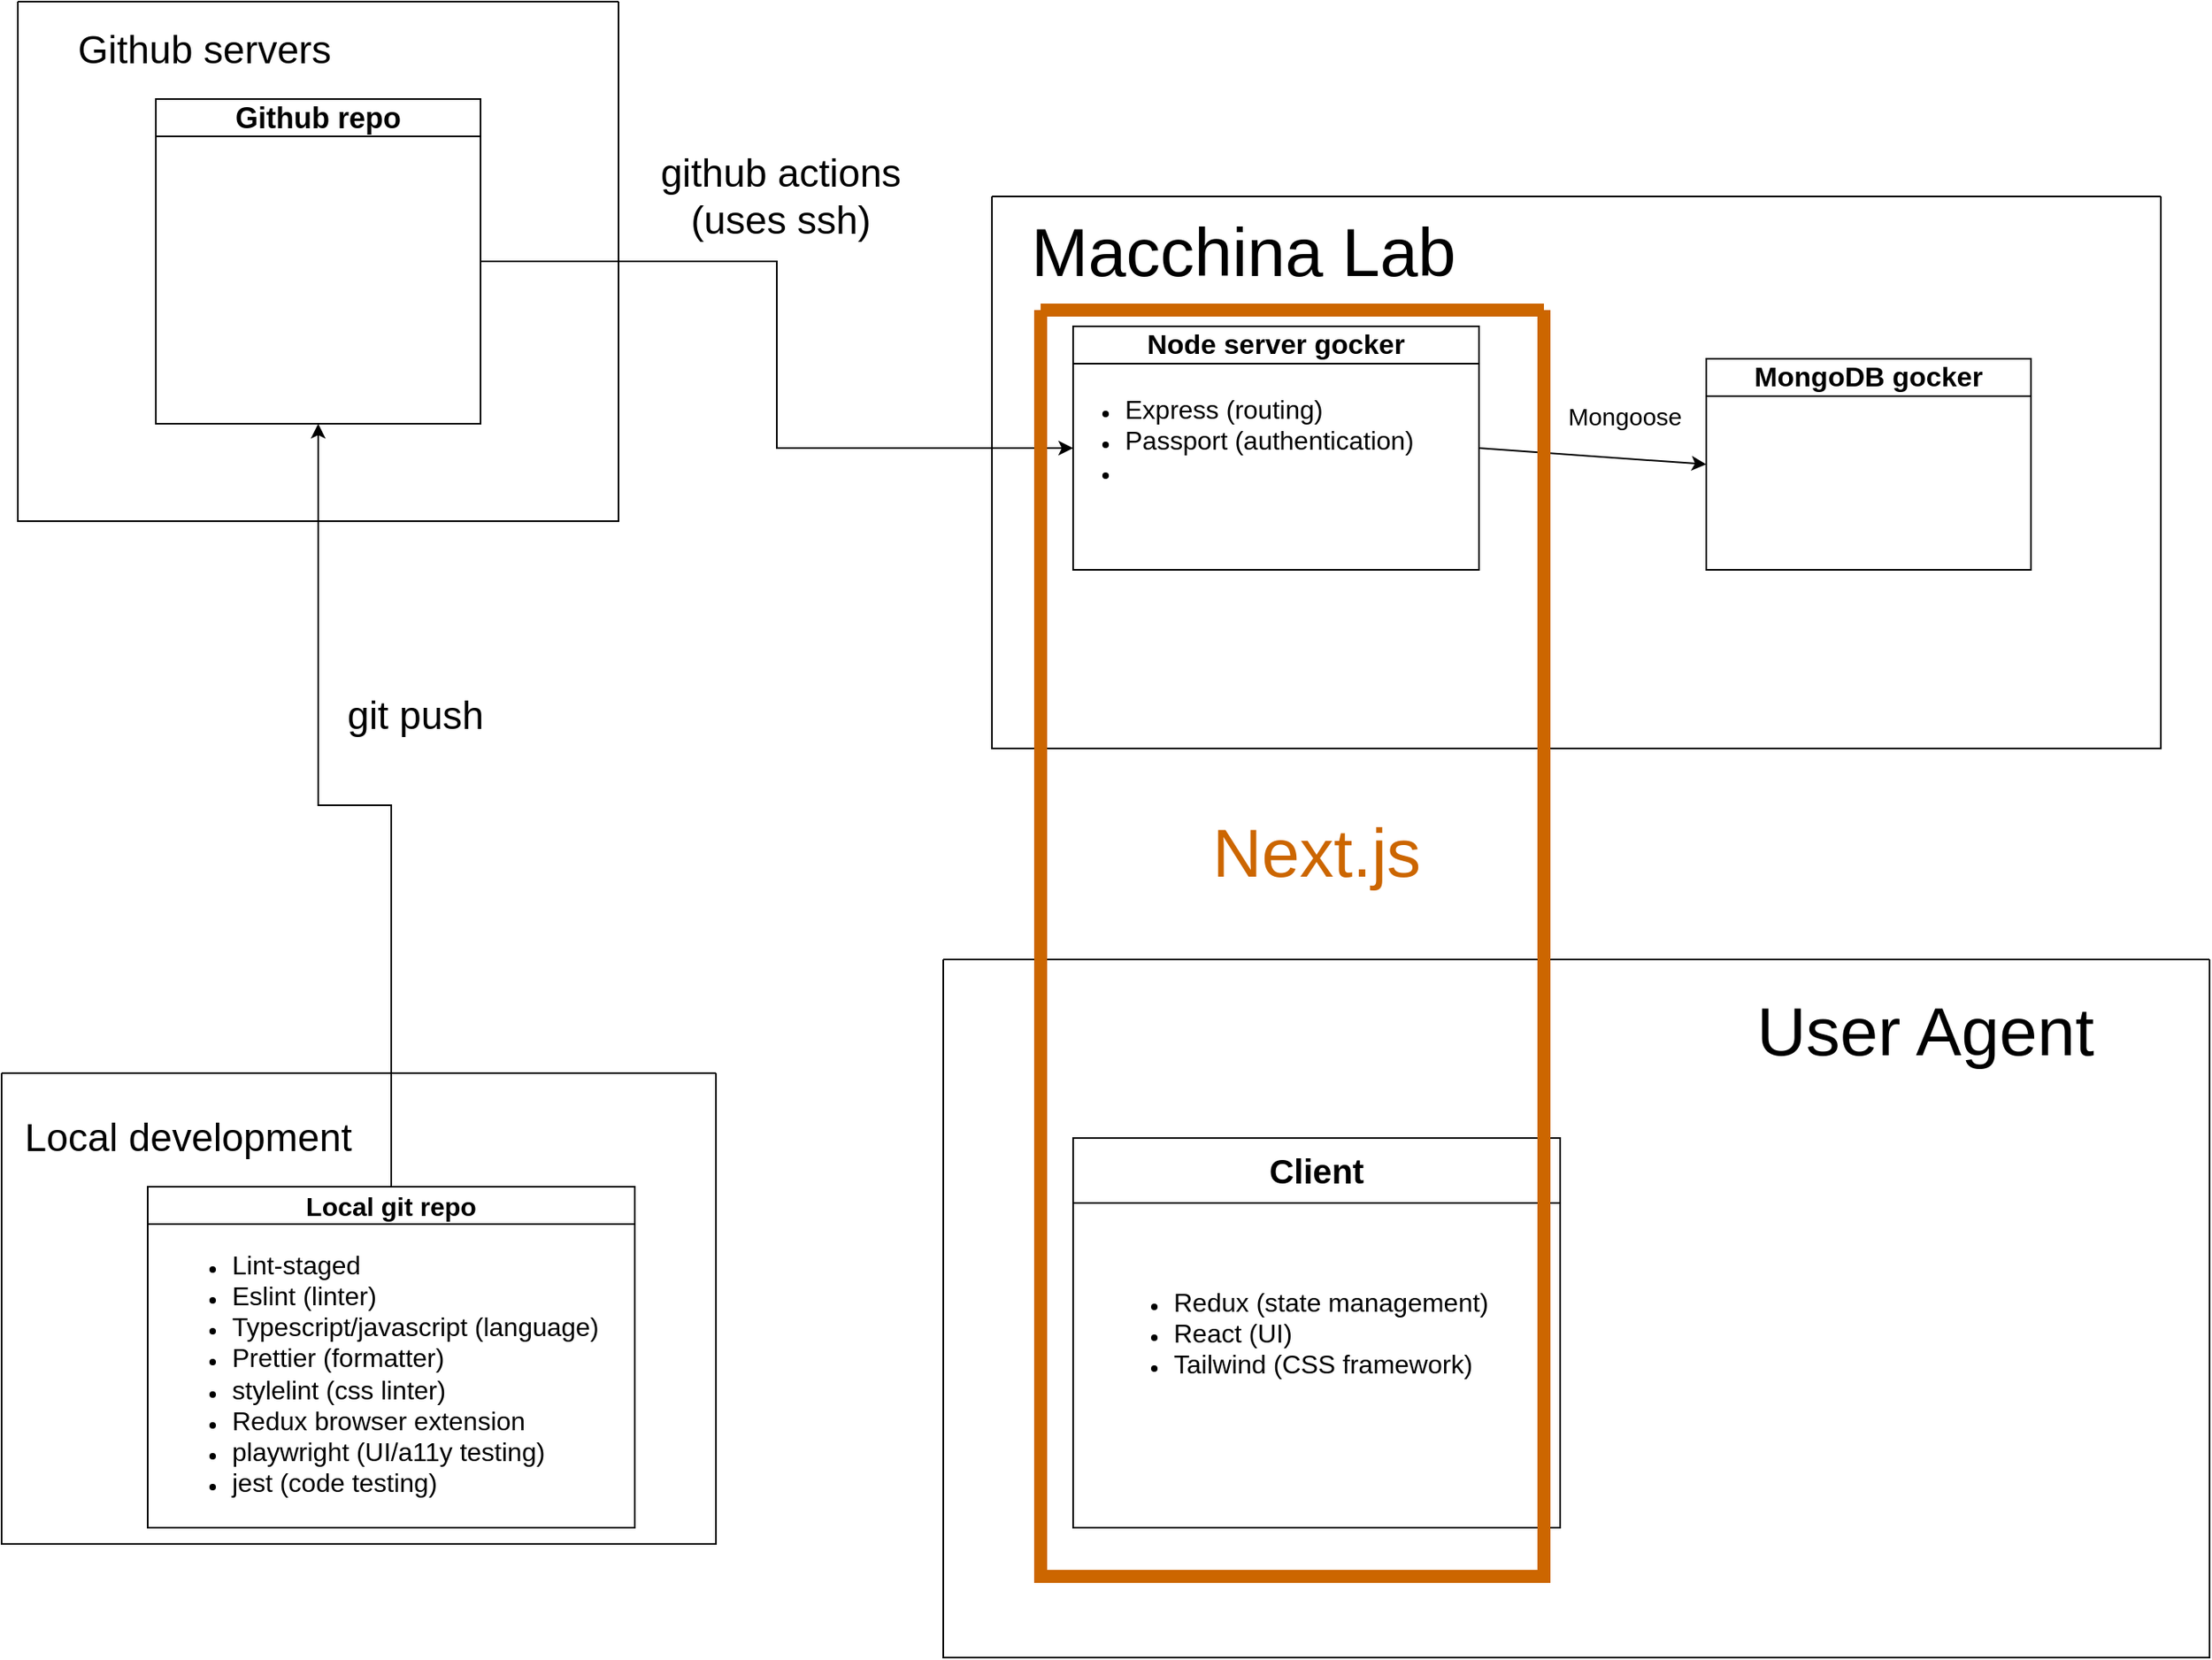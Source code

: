 <mxfile version="24.7.16">
  <diagram id="C5RBs43oDa-KdzZeNtuy" name="Page-1">
    <mxGraphModel dx="2327" dy="757" grid="1" gridSize="10" guides="1" tooltips="1" connect="1" arrows="1" fold="1" page="1" pageScale="1" pageWidth="827" pageHeight="1169" math="0" shadow="0">
      <root>
        <mxCell id="WIyWlLk6GJQsqaUBKTNV-0" />
        <mxCell id="WIyWlLk6GJQsqaUBKTNV-1" parent="WIyWlLk6GJQsqaUBKTNV-0" />
        <mxCell id="JqH5RjJsTUU8XQsT0f6L-1" value="&lt;font style=&quot;font-size: 17px;&quot;&gt;Node server gocker&lt;/font&gt;" style="swimlane;whiteSpace=wrap;html=1;startSize=23;" vertex="1" parent="WIyWlLk6GJQsqaUBKTNV-1">
          <mxGeometry x="200" y="220" width="250" height="150" as="geometry" />
        </mxCell>
        <mxCell id="JqH5RjJsTUU8XQsT0f6L-2" value="&lt;div&gt;&lt;br&gt;&lt;/div&gt;" style="text;html=1;align=center;verticalAlign=middle;resizable=0;points=[];autosize=1;strokeColor=none;fillColor=none;" vertex="1" parent="JqH5RjJsTUU8XQsT0f6L-1">
          <mxGeometry x="90" y="45" width="20" height="30" as="geometry" />
        </mxCell>
        <mxCell id="JqH5RjJsTUU8XQsT0f6L-4" value="&lt;font style=&quot;font-size: 17px;&quot;&gt;MongoDB gocker&lt;/font&gt;" style="swimlane;whiteSpace=wrap;html=1;startSize=23;" vertex="1" parent="WIyWlLk6GJQsqaUBKTNV-1">
          <mxGeometry x="590" y="240" width="200" height="130" as="geometry" />
        </mxCell>
        <mxCell id="JqH5RjJsTUU8XQsT0f6L-5" value="&lt;div&gt;&lt;br&gt;&lt;/div&gt;" style="text;html=1;align=center;verticalAlign=middle;resizable=0;points=[];autosize=1;strokeColor=none;fillColor=none;" vertex="1" parent="JqH5RjJsTUU8XQsT0f6L-4">
          <mxGeometry x="90" y="45" width="20" height="30" as="geometry" />
        </mxCell>
        <mxCell id="JqH5RjJsTUU8XQsT0f6L-6" value="" style="endArrow=classic;html=1;rounded=0;exitX=1;exitY=0.5;exitDx=0;exitDy=0;entryX=0;entryY=0.5;entryDx=0;entryDy=0;" edge="1" parent="WIyWlLk6GJQsqaUBKTNV-1" source="JqH5RjJsTUU8XQsT0f6L-1" target="JqH5RjJsTUU8XQsT0f6L-4">
          <mxGeometry width="50" height="50" relative="1" as="geometry">
            <mxPoint x="480" y="320" as="sourcePoint" />
            <mxPoint x="530" y="270" as="targetPoint" />
          </mxGeometry>
        </mxCell>
        <mxCell id="JqH5RjJsTUU8XQsT0f6L-10" value="" style="swimlane;startSize=0;" vertex="1" parent="WIyWlLk6GJQsqaUBKTNV-1">
          <mxGeometry x="150" y="140" width="720" height="340" as="geometry" />
        </mxCell>
        <mxCell id="JqH5RjJsTUU8XQsT0f6L-11" value="&lt;font style=&quot;font-size: 42px;&quot;&gt;Macchina Lab&lt;/font&gt;" style="text;html=1;align=center;verticalAlign=middle;whiteSpace=wrap;rounded=0;" vertex="1" parent="JqH5RjJsTUU8XQsT0f6L-10">
          <mxGeometry x="10" y="10" width="290" height="50" as="geometry" />
        </mxCell>
        <mxCell id="JqH5RjJsTUU8XQsT0f6L-27" value="&lt;ul style=&quot;&quot;&gt;&lt;li style=&quot;&quot;&gt;&lt;span style=&quot;font-size: 16px;&quot;&gt;Express (routing)&lt;/span&gt;&lt;/li&gt;&lt;li style=&quot;&quot;&gt;&lt;span style=&quot;font-size: 16px;&quot;&gt;Passport (authentication)&lt;/span&gt;&lt;/li&gt;&lt;li style=&quot;&quot;&gt;&lt;span style=&quot;font-size: 16px;&quot;&gt;&lt;br&gt;&lt;/span&gt;&lt;/li&gt;&lt;/ul&gt;" style="text;html=1;align=left;verticalAlign=middle;resizable=0;points=[];autosize=1;strokeColor=none;fillColor=none;" vertex="1" parent="JqH5RjJsTUU8XQsT0f6L-10">
          <mxGeometry x="40" y="100" width="240" height="100" as="geometry" />
        </mxCell>
        <mxCell id="JqH5RjJsTUU8XQsT0f6L-7" value="&lt;font style=&quot;font-size: 15px;&quot;&gt;Mongoose&lt;/font&gt;" style="text;html=1;align=center;verticalAlign=middle;whiteSpace=wrap;rounded=0;" vertex="1" parent="JqH5RjJsTUU8XQsT0f6L-10">
          <mxGeometry x="360" y="120" width="60" height="30" as="geometry" />
        </mxCell>
        <mxCell id="JqH5RjJsTUU8XQsT0f6L-12" value="" style="swimlane;startSize=0;" vertex="1" parent="WIyWlLk6GJQsqaUBKTNV-1">
          <mxGeometry x="-450" y="20" width="370" height="320" as="geometry" />
        </mxCell>
        <mxCell id="JqH5RjJsTUU8XQsT0f6L-8" value="&lt;font style=&quot;font-size: 18px;&quot;&gt;Github repo&lt;/font&gt;" style="swimlane;whiteSpace=wrap;html=1;startSize=23;" vertex="1" parent="JqH5RjJsTUU8XQsT0f6L-12">
          <mxGeometry x="85" y="60" width="200" height="200" as="geometry" />
        </mxCell>
        <mxCell id="JqH5RjJsTUU8XQsT0f6L-14" value="&lt;font style=&quot;font-size: 24px;&quot;&gt;Github servers&lt;/font&gt;" style="text;html=1;align=center;verticalAlign=middle;whiteSpace=wrap;rounded=0;" vertex="1" parent="JqH5RjJsTUU8XQsT0f6L-12">
          <mxGeometry x="20" y="10" width="190" height="40" as="geometry" />
        </mxCell>
        <mxCell id="JqH5RjJsTUU8XQsT0f6L-15" value="" style="swimlane;startSize=0;" vertex="1" parent="WIyWlLk6GJQsqaUBKTNV-1">
          <mxGeometry x="-460" y="680" width="440" height="290" as="geometry" />
        </mxCell>
        <mxCell id="JqH5RjJsTUU8XQsT0f6L-16" value="&lt;font style=&quot;font-size: 24px;&quot;&gt;Local development&lt;/font&gt;" style="text;html=1;align=center;verticalAlign=middle;whiteSpace=wrap;rounded=0;" vertex="1" parent="JqH5RjJsTUU8XQsT0f6L-15">
          <mxGeometry x="10" y="20" width="210" height="40" as="geometry" />
        </mxCell>
        <mxCell id="JqH5RjJsTUU8XQsT0f6L-17" value="&lt;font style=&quot;font-size: 16px;&quot;&gt;Local git repo&lt;/font&gt;" style="swimlane;whiteSpace=wrap;html=1;" vertex="1" parent="JqH5RjJsTUU8XQsT0f6L-15">
          <mxGeometry x="90" y="70" width="300" height="210" as="geometry" />
        </mxCell>
        <mxCell id="JqH5RjJsTUU8XQsT0f6L-28" value="&lt;ul style=&quot;&quot;&gt;&lt;li style=&quot;&quot;&gt;&lt;span style=&quot;font-size: 16px;&quot;&gt;Lint-staged&lt;/span&gt;&lt;/li&gt;&lt;li style=&quot;&quot;&gt;&lt;span style=&quot;font-size: 16px;&quot;&gt;Eslint (linter)&lt;/span&gt;&lt;/li&gt;&lt;li style=&quot;&quot;&gt;&lt;span style=&quot;font-size: 16px;&quot;&gt;Typescript/javascript (language)&lt;/span&gt;&lt;/li&gt;&lt;li style=&quot;&quot;&gt;&lt;span style=&quot;font-size: 16px;&quot;&gt;Prettier (formatter)&lt;/span&gt;&lt;/li&gt;&lt;li style=&quot;&quot;&gt;&lt;span style=&quot;font-size: 16px;&quot;&gt;stylelint (css linter)&lt;/span&gt;&lt;/li&gt;&lt;li style=&quot;&quot;&gt;&lt;span style=&quot;font-size: 16px;&quot;&gt;Redux browser extension&lt;/span&gt;&lt;/li&gt;&lt;li style=&quot;&quot;&gt;&lt;span style=&quot;font-size: 16px;&quot;&gt;playwright (UI/a11y testing)&lt;/span&gt;&lt;/li&gt;&lt;li style=&quot;&quot;&gt;&lt;span style=&quot;font-size: 16px;&quot;&gt;jest (code testing)&lt;/span&gt;&lt;/li&gt;&lt;/ul&gt;" style="text;html=1;align=left;verticalAlign=middle;resizable=0;points=[];autosize=1;strokeColor=none;fillColor=none;" vertex="1" parent="JqH5RjJsTUU8XQsT0f6L-17">
          <mxGeometry x="10" y="20" width="290" height="190" as="geometry" />
        </mxCell>
        <mxCell id="JqH5RjJsTUU8XQsT0f6L-19" style="edgeStyle=orthogonalEdgeStyle;rounded=0;orthogonalLoop=1;jettySize=auto;html=1;exitX=0.5;exitY=0;exitDx=0;exitDy=0;entryX=0.5;entryY=1;entryDx=0;entryDy=0;" edge="1" parent="WIyWlLk6GJQsqaUBKTNV-1" source="JqH5RjJsTUU8XQsT0f6L-17" target="JqH5RjJsTUU8XQsT0f6L-8">
          <mxGeometry relative="1" as="geometry" />
        </mxCell>
        <mxCell id="JqH5RjJsTUU8XQsT0f6L-20" value="&lt;font style=&quot;font-size: 24px;&quot;&gt;git push&lt;/font&gt;" style="text;html=1;align=center;verticalAlign=middle;whiteSpace=wrap;rounded=0;" vertex="1" parent="WIyWlLk6GJQsqaUBKTNV-1">
          <mxGeometry x="-250" y="440" width="90" height="40" as="geometry" />
        </mxCell>
        <mxCell id="JqH5RjJsTUU8XQsT0f6L-21" style="edgeStyle=orthogonalEdgeStyle;rounded=0;orthogonalLoop=1;jettySize=auto;html=1;exitX=1;exitY=0.5;exitDx=0;exitDy=0;entryX=0;entryY=0.5;entryDx=0;entryDy=0;" edge="1" parent="WIyWlLk6GJQsqaUBKTNV-1" source="JqH5RjJsTUU8XQsT0f6L-8" target="JqH5RjJsTUU8XQsT0f6L-1">
          <mxGeometry relative="1" as="geometry" />
        </mxCell>
        <mxCell id="JqH5RjJsTUU8XQsT0f6L-22" value="&lt;font style=&quot;font-size: 24px;&quot;&gt;github actions (uses ssh)&lt;/font&gt;" style="text;html=1;align=center;verticalAlign=middle;whiteSpace=wrap;rounded=0;" vertex="1" parent="WIyWlLk6GJQsqaUBKTNV-1">
          <mxGeometry x="-60" y="120" width="160" height="40" as="geometry" />
        </mxCell>
        <mxCell id="JqH5RjJsTUU8XQsT0f6L-24" value="" style="swimlane;startSize=0;" vertex="1" parent="WIyWlLk6GJQsqaUBKTNV-1">
          <mxGeometry x="120" y="610" width="780" height="430" as="geometry" />
        </mxCell>
        <mxCell id="JqH5RjJsTUU8XQsT0f6L-25" value="&lt;font style=&quot;font-size: 42px;&quot;&gt;User Agent&lt;/font&gt;" style="text;html=1;align=center;verticalAlign=middle;whiteSpace=wrap;rounded=0;" vertex="1" parent="JqH5RjJsTUU8XQsT0f6L-24">
          <mxGeometry x="460" y="20" width="290" height="50" as="geometry" />
        </mxCell>
        <mxCell id="JqH5RjJsTUU8XQsT0f6L-23" value="&lt;font style=&quot;font-size: 21px;&quot;&gt;Client&lt;/font&gt;" style="swimlane;whiteSpace=wrap;html=1;startSize=40;" vertex="1" parent="JqH5RjJsTUU8XQsT0f6L-24">
          <mxGeometry x="80" y="110" width="300" height="240" as="geometry" />
        </mxCell>
        <mxCell id="JqH5RjJsTUU8XQsT0f6L-26" value="&lt;ul style=&quot;&quot;&gt;&lt;li style=&quot;&quot;&gt;&lt;span style=&quot;font-size: 16px;&quot;&gt;Redux (state management)&lt;/span&gt;&lt;/li&gt;&lt;li style=&quot;&quot;&gt;&lt;span style=&quot;font-size: 16px;&quot;&gt;React (UI)&lt;/span&gt;&lt;/li&gt;&lt;li style=&quot;&quot;&gt;&lt;span style=&quot;font-size: 16px;&quot;&gt;Tailwind (CSS framework)&lt;/span&gt;&lt;/li&gt;&lt;/ul&gt;" style="text;html=1;align=left;verticalAlign=middle;resizable=0;points=[];autosize=1;strokeColor=none;fillColor=none;" vertex="1" parent="JqH5RjJsTUU8XQsT0f6L-23">
          <mxGeometry x="20" y="70" width="260" height="100" as="geometry" />
        </mxCell>
        <mxCell id="JqH5RjJsTUU8XQsT0f6L-29" value="" style="swimlane;startSize=0;fillColor=#fff2cc;strokeColor=#CC6600;strokeWidth=8;" vertex="1" parent="WIyWlLk6GJQsqaUBKTNV-1">
          <mxGeometry x="180" y="210" width="310" height="780" as="geometry" />
        </mxCell>
        <mxCell id="JqH5RjJsTUU8XQsT0f6L-30" value="&lt;span style=&quot;font-size: 42px;&quot;&gt;&lt;font color=&quot;#cc6600&quot;&gt;Next.js&lt;/font&gt;&lt;/span&gt;" style="text;html=1;align=center;verticalAlign=middle;whiteSpace=wrap;rounded=0;" vertex="1" parent="JqH5RjJsTUU8XQsT0f6L-29">
          <mxGeometry x="25" y="310" width="290" height="50" as="geometry" />
        </mxCell>
      </root>
    </mxGraphModel>
  </diagram>
</mxfile>
